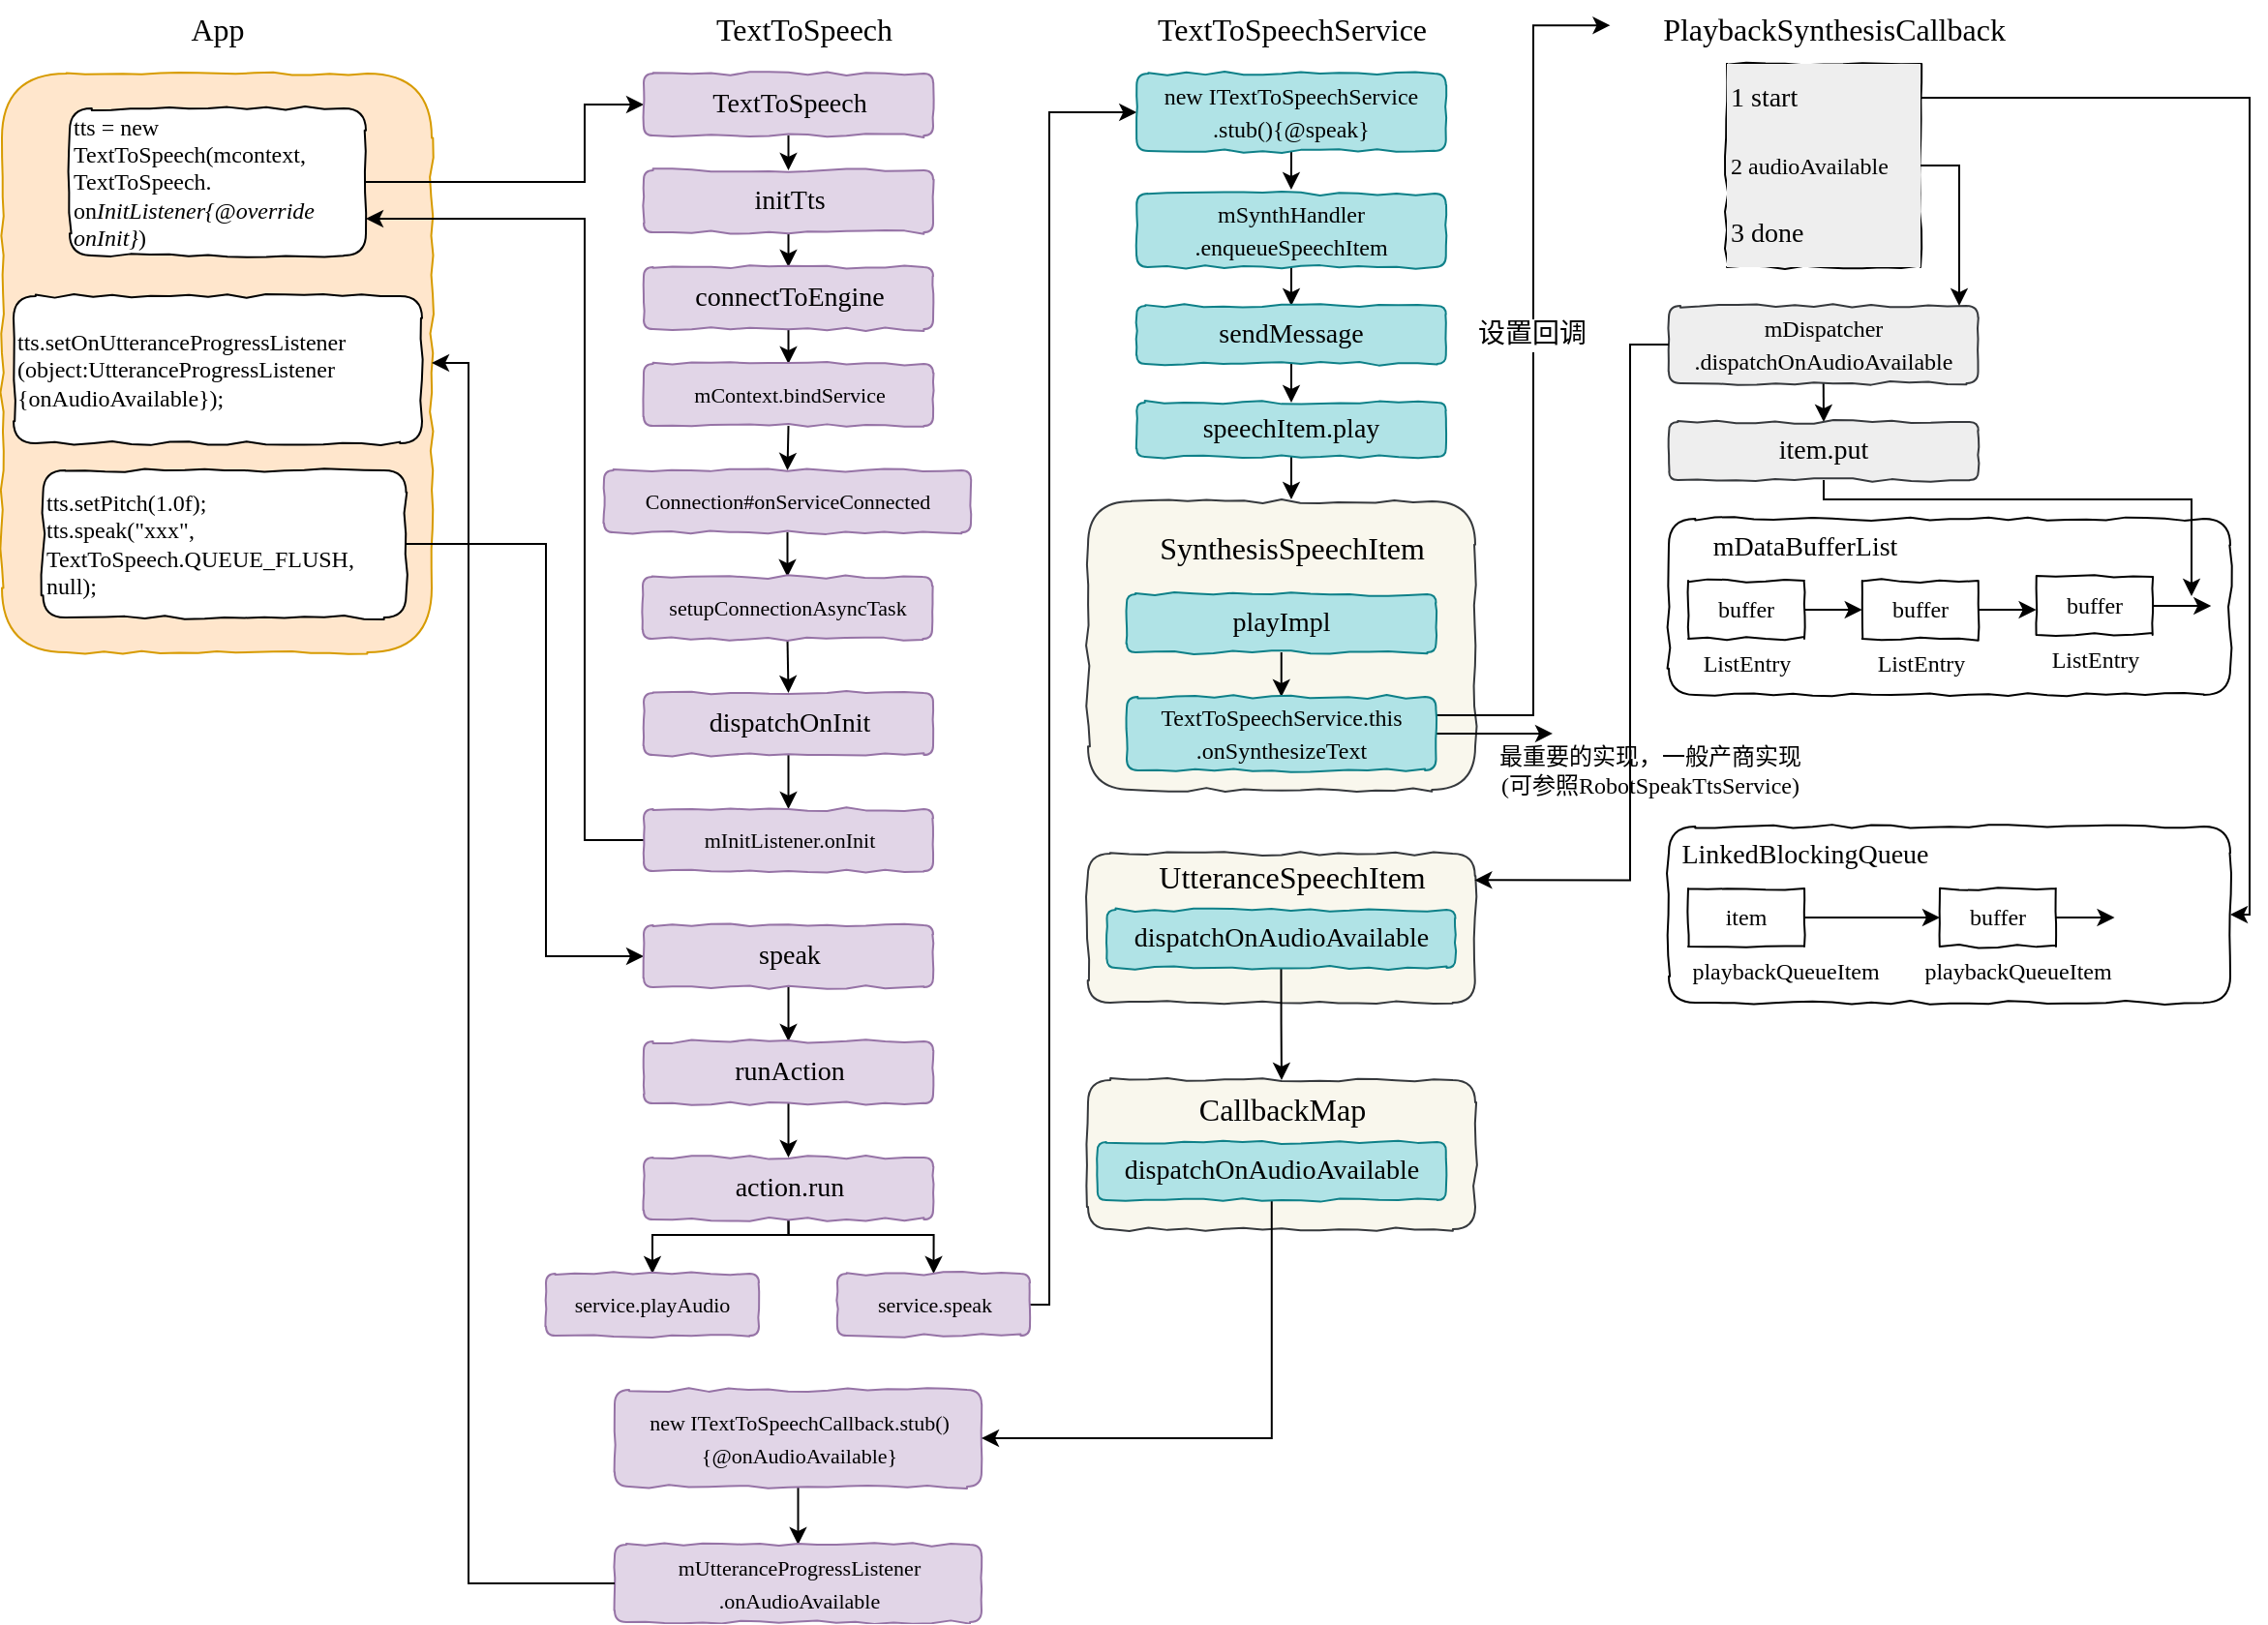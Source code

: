 <mxfile version="20.8.20" type="github">
  <diagram name="第 1 页" id="cuDGeWOGz2R5-pNaBx6o">
    <mxGraphModel dx="1909" dy="-274" grid="1" gridSize="10" guides="1" tooltips="1" connect="1" arrows="1" fold="1" page="1" pageScale="1" pageWidth="827" pageHeight="1169" math="0" shadow="0">
      <root>
        <mxCell id="0" />
        <mxCell id="1" parent="0" />
        <mxCell id="lqEn4sDh2R0uTmOwmhzk-1" value="" style="rounded=1;whiteSpace=wrap;html=1;comic=1;fontFamily=Comic Sans MS;fontSize=14;fillColor=#f9f7ed;strokeColor=#36393d;" vertex="1" parent="1">
          <mxGeometry x="580" y="1730" width="200" height="77" as="geometry" />
        </mxCell>
        <mxCell id="lqEn4sDh2R0uTmOwmhzk-2" value="" style="rounded=1;whiteSpace=wrap;html=1;comic=1;fontFamily=Comic Sans MS;fontSize=14;fillColor=#f9f7ed;strokeColor=#36393d;" vertex="1" parent="1">
          <mxGeometry x="579.87" y="1613" width="200" height="77" as="geometry" />
        </mxCell>
        <mxCell id="lqEn4sDh2R0uTmOwmhzk-3" value="" style="rounded=1;whiteSpace=wrap;html=1;comic=1;fontFamily=Comic Sans MS;fontSize=14;fillColor=#f9f7ed;strokeColor=#36393d;" vertex="1" parent="1">
          <mxGeometry x="580" y="1431" width="200" height="149" as="geometry" />
        </mxCell>
        <mxCell id="lqEn4sDh2R0uTmOwmhzk-4" value="App" style="text;html=1;align=center;verticalAlign=middle;resizable=0;points=[];autosize=1;strokeColor=none;fillColor=none;fontFamily=Comic Sans MS;fontSize=16;" vertex="1" parent="1">
          <mxGeometry x="105" y="1172" width="50" height="30" as="geometry" />
        </mxCell>
        <mxCell id="lqEn4sDh2R0uTmOwmhzk-5" value="" style="rounded=1;whiteSpace=wrap;html=1;comic=1;fontFamily=Comic Sans MS;fillColor=#ffe6cc;strokeColor=#d79b00;" vertex="1" parent="1">
          <mxGeometry x="19" y="1210" width="222" height="299" as="geometry" />
        </mxCell>
        <mxCell id="lqEn4sDh2R0uTmOwmhzk-6" style="edgeStyle=orthogonalEdgeStyle;rounded=0;orthogonalLoop=1;jettySize=auto;html=1;exitX=1;exitY=0.5;exitDx=0;exitDy=0;entryX=0;entryY=0.5;entryDx=0;entryDy=0;fontFamily=Comic Sans MS;fontSize=14;endArrow=classic;endFill=1;" edge="1" parent="1" source="lqEn4sDh2R0uTmOwmhzk-7" target="lqEn4sDh2R0uTmOwmhzk-13">
          <mxGeometry relative="1" as="geometry">
            <Array as="points">
              <mxPoint x="320" y="1266" />
              <mxPoint x="320" y="1226" />
            </Array>
          </mxGeometry>
        </mxCell>
        <mxCell id="lqEn4sDh2R0uTmOwmhzk-7" value="tts = new TextToSpeech(mcontext, TextToSpeech.&lt;br&gt;on&lt;i&gt;InitListener{@override onInit}&lt;/i&gt;)" style="rounded=1;whiteSpace=wrap;html=1;comic=1;fontFamily=Comic Sans MS;align=left;" vertex="1" parent="1">
          <mxGeometry x="54" y="1228" width="153" height="76" as="geometry" />
        </mxCell>
        <mxCell id="lqEn4sDh2R0uTmOwmhzk-8" value="tts.setOnUtteranceProgressListener&lt;br&gt;(object:UtteranceProgressListener&lt;br&gt;{onAudioAvailable});" style="rounded=1;whiteSpace=wrap;html=1;comic=1;fontFamily=Comic Sans MS;align=left;" vertex="1" parent="1">
          <mxGeometry x="25" y="1325" width="211" height="76" as="geometry" />
        </mxCell>
        <mxCell id="lqEn4sDh2R0uTmOwmhzk-9" style="edgeStyle=orthogonalEdgeStyle;rounded=0;orthogonalLoop=1;jettySize=auto;html=1;exitX=1;exitY=0.5;exitDx=0;exitDy=0;entryX=0;entryY=0.5;entryDx=0;entryDy=0;fontFamily=Comic Sans MS;fontSize=14;endArrow=classic;endFill=1;" edge="1" parent="1" source="lqEn4sDh2R0uTmOwmhzk-10" target="lqEn4sDh2R0uTmOwmhzk-29">
          <mxGeometry relative="1" as="geometry">
            <Array as="points">
              <mxPoint x="300" y="1453" />
              <mxPoint x="300" y="1666" />
            </Array>
          </mxGeometry>
        </mxCell>
        <mxCell id="lqEn4sDh2R0uTmOwmhzk-10" value="tts.setPitch(1.0f);&lt;br&gt;tts.speak(&quot;xxx&quot;, &lt;br&gt;TextToSpeech.QUEUE_FLUSH,&lt;br&gt;null);" style="rounded=1;whiteSpace=wrap;html=1;comic=1;fontFamily=Comic Sans MS;align=left;" vertex="1" parent="1">
          <mxGeometry x="40.25" y="1415" width="187.5" height="76" as="geometry" />
        </mxCell>
        <mxCell id="lqEn4sDh2R0uTmOwmhzk-11" value="TextToSpeech" style="text;html=1;align=center;verticalAlign=middle;resizable=0;points=[];autosize=1;strokeColor=none;fillColor=none;fontFamily=Comic Sans MS;fontSize=16;" vertex="1" parent="1">
          <mxGeometry x="367.5" y="1172" width="130" height="30" as="geometry" />
        </mxCell>
        <mxCell id="lqEn4sDh2R0uTmOwmhzk-12" style="edgeStyle=orthogonalEdgeStyle;rounded=0;orthogonalLoop=1;jettySize=auto;html=1;exitX=0.5;exitY=1;exitDx=0;exitDy=0;entryX=0.5;entryY=0;entryDx=0;entryDy=0;fontFamily=Comic Sans MS;fontSize=14;endArrow=classic;endFill=1;" edge="1" parent="1" source="lqEn4sDh2R0uTmOwmhzk-13" target="lqEn4sDh2R0uTmOwmhzk-15">
          <mxGeometry relative="1" as="geometry" />
        </mxCell>
        <mxCell id="lqEn4sDh2R0uTmOwmhzk-13" value="TextToSpeech" style="rounded=1;whiteSpace=wrap;html=1;comic=1;fontFamily=Comic Sans MS;fillColor=#e1d5e7;strokeColor=#9673a6;fontSize=14;" vertex="1" parent="1">
          <mxGeometry x="350.5" y="1210" width="149.5" height="32" as="geometry" />
        </mxCell>
        <mxCell id="lqEn4sDh2R0uTmOwmhzk-14" style="edgeStyle=orthogonalEdgeStyle;rounded=0;orthogonalLoop=1;jettySize=auto;html=1;exitX=0.5;exitY=1;exitDx=0;exitDy=0;entryX=0.5;entryY=0;entryDx=0;entryDy=0;fontFamily=Comic Sans MS;fontSize=14;endArrow=classic;endFill=1;" edge="1" parent="1" source="lqEn4sDh2R0uTmOwmhzk-15" target="lqEn4sDh2R0uTmOwmhzk-17">
          <mxGeometry relative="1" as="geometry" />
        </mxCell>
        <mxCell id="lqEn4sDh2R0uTmOwmhzk-15" value="initTts" style="rounded=1;whiteSpace=wrap;html=1;comic=1;fontFamily=Comic Sans MS;fillColor=#e1d5e7;strokeColor=#9673a6;fontSize=14;" vertex="1" parent="1">
          <mxGeometry x="350.5" y="1260" width="149.5" height="32" as="geometry" />
        </mxCell>
        <mxCell id="lqEn4sDh2R0uTmOwmhzk-16" style="edgeStyle=orthogonalEdgeStyle;rounded=0;orthogonalLoop=1;jettySize=auto;html=1;exitX=0.5;exitY=1;exitDx=0;exitDy=0;entryX=0.5;entryY=0;entryDx=0;entryDy=0;fontFamily=Comic Sans MS;fontSize=14;endArrow=classic;endFill=1;" edge="1" parent="1" source="lqEn4sDh2R0uTmOwmhzk-17" target="lqEn4sDh2R0uTmOwmhzk-19">
          <mxGeometry relative="1" as="geometry" />
        </mxCell>
        <mxCell id="lqEn4sDh2R0uTmOwmhzk-17" value="connectToEngine" style="rounded=1;whiteSpace=wrap;html=1;comic=1;fontFamily=Comic Sans MS;fillColor=#e1d5e7;strokeColor=#9673a6;fontSize=14;" vertex="1" parent="1">
          <mxGeometry x="350.5" y="1310" width="149.5" height="32" as="geometry" />
        </mxCell>
        <mxCell id="lqEn4sDh2R0uTmOwmhzk-18" style="edgeStyle=orthogonalEdgeStyle;rounded=0;orthogonalLoop=1;jettySize=auto;html=1;exitX=0.5;exitY=1;exitDx=0;exitDy=0;entryX=0.5;entryY=0;entryDx=0;entryDy=0;fontFamily=Comic Sans MS;fontSize=14;endArrow=classic;endFill=1;" edge="1" parent="1" source="lqEn4sDh2R0uTmOwmhzk-19" target="lqEn4sDh2R0uTmOwmhzk-21">
          <mxGeometry relative="1" as="geometry" />
        </mxCell>
        <mxCell id="lqEn4sDh2R0uTmOwmhzk-19" value="&lt;font style=&quot;font-size: 11px;&quot;&gt;mContext.bindService&lt;/font&gt;" style="rounded=1;whiteSpace=wrap;html=1;comic=1;fontFamily=Comic Sans MS;fillColor=#e1d5e7;strokeColor=#9673a6;" vertex="1" parent="1">
          <mxGeometry x="350.5" y="1360" width="149.5" height="32" as="geometry" />
        </mxCell>
        <mxCell id="lqEn4sDh2R0uTmOwmhzk-20" style="edgeStyle=orthogonalEdgeStyle;rounded=0;orthogonalLoop=1;jettySize=auto;html=1;exitX=0.5;exitY=1;exitDx=0;exitDy=0;entryX=0.5;entryY=0;entryDx=0;entryDy=0;fontFamily=Comic Sans MS;fontSize=14;endArrow=classic;endFill=1;" edge="1" parent="1" source="lqEn4sDh2R0uTmOwmhzk-21" target="lqEn4sDh2R0uTmOwmhzk-23">
          <mxGeometry relative="1" as="geometry" />
        </mxCell>
        <mxCell id="lqEn4sDh2R0uTmOwmhzk-21" value="&lt;font style=&quot;font-size: 11px;&quot;&gt;Connection#onServiceConnected&lt;/font&gt;" style="rounded=1;whiteSpace=wrap;html=1;comic=1;fontFamily=Comic Sans MS;fillColor=#e1d5e7;strokeColor=#9673a6;" vertex="1" parent="1">
          <mxGeometry x="330" y="1415" width="189.5" height="32" as="geometry" />
        </mxCell>
        <mxCell id="lqEn4sDh2R0uTmOwmhzk-22" style="edgeStyle=orthogonalEdgeStyle;rounded=0;orthogonalLoop=1;jettySize=auto;html=1;exitX=0.5;exitY=1;exitDx=0;exitDy=0;entryX=0.5;entryY=0;entryDx=0;entryDy=0;fontFamily=Comic Sans MS;fontSize=14;endArrow=classic;endFill=1;" edge="1" parent="1" source="lqEn4sDh2R0uTmOwmhzk-23" target="lqEn4sDh2R0uTmOwmhzk-25">
          <mxGeometry relative="1" as="geometry" />
        </mxCell>
        <mxCell id="lqEn4sDh2R0uTmOwmhzk-23" value="&lt;font style=&quot;font-size: 11px;&quot;&gt;setupConnectionAsyncTask&lt;/font&gt;" style="rounded=1;whiteSpace=wrap;html=1;comic=1;fontFamily=Comic Sans MS;fillColor=#e1d5e7;strokeColor=#9673a6;" vertex="1" parent="1">
          <mxGeometry x="350" y="1470" width="149.5" height="32" as="geometry" />
        </mxCell>
        <mxCell id="lqEn4sDh2R0uTmOwmhzk-24" style="edgeStyle=orthogonalEdgeStyle;rounded=0;orthogonalLoop=1;jettySize=auto;html=1;exitX=0.5;exitY=1;exitDx=0;exitDy=0;entryX=0.5;entryY=0;entryDx=0;entryDy=0;fontFamily=Comic Sans MS;fontSize=14;endArrow=classic;endFill=1;" edge="1" parent="1" source="lqEn4sDh2R0uTmOwmhzk-25" target="lqEn4sDh2R0uTmOwmhzk-27">
          <mxGeometry relative="1" as="geometry" />
        </mxCell>
        <mxCell id="lqEn4sDh2R0uTmOwmhzk-25" value="dispatchOnInit" style="rounded=1;whiteSpace=wrap;html=1;comic=1;fontFamily=Comic Sans MS;fillColor=#e1d5e7;strokeColor=#9673a6;fontSize=14;" vertex="1" parent="1">
          <mxGeometry x="350.5" y="1530" width="149.5" height="32" as="geometry" />
        </mxCell>
        <mxCell id="lqEn4sDh2R0uTmOwmhzk-26" style="edgeStyle=orthogonalEdgeStyle;rounded=0;orthogonalLoop=1;jettySize=auto;html=1;exitX=0;exitY=0.5;exitDx=0;exitDy=0;entryX=1;entryY=0.75;entryDx=0;entryDy=0;fontFamily=Comic Sans MS;fontSize=14;endArrow=classic;endFill=1;" edge="1" parent="1" source="lqEn4sDh2R0uTmOwmhzk-27" target="lqEn4sDh2R0uTmOwmhzk-7">
          <mxGeometry relative="1" as="geometry">
            <Array as="points">
              <mxPoint x="320" y="1606" />
              <mxPoint x="320" y="1285" />
            </Array>
          </mxGeometry>
        </mxCell>
        <mxCell id="lqEn4sDh2R0uTmOwmhzk-27" value="&lt;font style=&quot;font-size: 11px;&quot;&gt;mInitListener.onInit&lt;/font&gt;" style="rounded=1;whiteSpace=wrap;html=1;comic=1;fontFamily=Comic Sans MS;fillColor=#e1d5e7;strokeColor=#9673a6;" vertex="1" parent="1">
          <mxGeometry x="350.5" y="1590" width="149.5" height="32" as="geometry" />
        </mxCell>
        <mxCell id="lqEn4sDh2R0uTmOwmhzk-28" style="edgeStyle=orthogonalEdgeStyle;rounded=0;orthogonalLoop=1;jettySize=auto;html=1;exitX=0.5;exitY=1;exitDx=0;exitDy=0;entryX=0.5;entryY=0;entryDx=0;entryDy=0;fontFamily=Comic Sans MS;fontSize=14;endArrow=classic;endFill=1;" edge="1" parent="1" source="lqEn4sDh2R0uTmOwmhzk-29" target="lqEn4sDh2R0uTmOwmhzk-31">
          <mxGeometry relative="1" as="geometry" />
        </mxCell>
        <mxCell id="lqEn4sDh2R0uTmOwmhzk-29" value="speak" style="rounded=1;whiteSpace=wrap;html=1;comic=1;fontFamily=Comic Sans MS;fillColor=#e1d5e7;strokeColor=#9673a6;fontSize=14;" vertex="1" parent="1">
          <mxGeometry x="350.5" y="1650" width="149.5" height="32" as="geometry" />
        </mxCell>
        <mxCell id="lqEn4sDh2R0uTmOwmhzk-30" style="edgeStyle=orthogonalEdgeStyle;rounded=0;orthogonalLoop=1;jettySize=auto;html=1;exitX=0.5;exitY=1;exitDx=0;exitDy=0;entryX=0.5;entryY=0;entryDx=0;entryDy=0;fontFamily=Comic Sans MS;fontSize=14;endArrow=classic;endFill=1;" edge="1" parent="1" source="lqEn4sDh2R0uTmOwmhzk-31" target="lqEn4sDh2R0uTmOwmhzk-34">
          <mxGeometry relative="1" as="geometry" />
        </mxCell>
        <mxCell id="lqEn4sDh2R0uTmOwmhzk-31" value="runAction" style="rounded=1;whiteSpace=wrap;html=1;comic=1;fontFamily=Comic Sans MS;fillColor=#e1d5e7;strokeColor=#9673a6;fontSize=14;" vertex="1" parent="1">
          <mxGeometry x="350.5" y="1710" width="149.5" height="32" as="geometry" />
        </mxCell>
        <mxCell id="lqEn4sDh2R0uTmOwmhzk-32" style="edgeStyle=orthogonalEdgeStyle;rounded=0;orthogonalLoop=1;jettySize=auto;html=1;exitX=0.5;exitY=1;exitDx=0;exitDy=0;entryX=0.5;entryY=0;entryDx=0;entryDy=0;fontFamily=Comic Sans MS;fontSize=14;endArrow=classic;endFill=1;" edge="1" parent="1" source="lqEn4sDh2R0uTmOwmhzk-34" target="lqEn4sDh2R0uTmOwmhzk-35">
          <mxGeometry relative="1" as="geometry">
            <Array as="points">
              <mxPoint x="425" y="1810" />
              <mxPoint x="355" y="1810" />
            </Array>
          </mxGeometry>
        </mxCell>
        <mxCell id="lqEn4sDh2R0uTmOwmhzk-33" style="edgeStyle=orthogonalEdgeStyle;rounded=0;orthogonalLoop=1;jettySize=auto;html=1;exitX=0.5;exitY=1;exitDx=0;exitDy=0;entryX=0.5;entryY=0;entryDx=0;entryDy=0;fontFamily=Comic Sans MS;fontSize=14;endArrow=classic;endFill=1;" edge="1" parent="1" source="lqEn4sDh2R0uTmOwmhzk-34" target="lqEn4sDh2R0uTmOwmhzk-37">
          <mxGeometry relative="1" as="geometry">
            <Array as="points">
              <mxPoint x="425" y="1810" />
              <mxPoint x="500" y="1810" />
            </Array>
          </mxGeometry>
        </mxCell>
        <mxCell id="lqEn4sDh2R0uTmOwmhzk-34" value="action.run" style="rounded=1;whiteSpace=wrap;html=1;comic=1;fontFamily=Comic Sans MS;fillColor=#e1d5e7;strokeColor=#9673a6;fontSize=14;" vertex="1" parent="1">
          <mxGeometry x="350.5" y="1770" width="149.5" height="32" as="geometry" />
        </mxCell>
        <mxCell id="lqEn4sDh2R0uTmOwmhzk-35" value="&lt;font style=&quot;font-size: 11px;&quot;&gt;service.playAudio&lt;/font&gt;" style="rounded=1;whiteSpace=wrap;html=1;comic=1;fontFamily=Comic Sans MS;fillColor=#e1d5e7;strokeColor=#9673a6;" vertex="1" parent="1">
          <mxGeometry x="300" y="1830" width="110" height="32" as="geometry" />
        </mxCell>
        <mxCell id="lqEn4sDh2R0uTmOwmhzk-36" style="edgeStyle=orthogonalEdgeStyle;rounded=0;orthogonalLoop=1;jettySize=auto;html=1;exitX=1;exitY=0.5;exitDx=0;exitDy=0;entryX=0;entryY=0.5;entryDx=0;entryDy=0;fontFamily=Comic Sans MS;fontSize=14;endArrow=classic;endFill=1;" edge="1" parent="1" source="lqEn4sDh2R0uTmOwmhzk-37" target="lqEn4sDh2R0uTmOwmhzk-43">
          <mxGeometry relative="1" as="geometry">
            <Array as="points">
              <mxPoint x="560" y="1846" />
              <mxPoint x="560" y="1230" />
            </Array>
          </mxGeometry>
        </mxCell>
        <mxCell id="lqEn4sDh2R0uTmOwmhzk-37" value="&lt;font style=&quot;font-size: 11px;&quot;&gt;service.speak&lt;/font&gt;" style="rounded=1;whiteSpace=wrap;html=1;comic=1;fontFamily=Comic Sans MS;fillColor=#e1d5e7;strokeColor=#9673a6;" vertex="1" parent="1">
          <mxGeometry x="450.5" y="1830" width="99.5" height="32" as="geometry" />
        </mxCell>
        <mxCell id="lqEn4sDh2R0uTmOwmhzk-38" style="edgeStyle=orthogonalEdgeStyle;rounded=0;orthogonalLoop=1;jettySize=auto;html=1;exitX=0.5;exitY=1;exitDx=0;exitDy=0;entryX=0.5;entryY=0;entryDx=0;entryDy=0;fontFamily=Comic Sans MS;fontSize=14;endArrow=classic;endFill=1;" edge="1" parent="1" source="lqEn4sDh2R0uTmOwmhzk-39" target="lqEn4sDh2R0uTmOwmhzk-40">
          <mxGeometry relative="1" as="geometry" />
        </mxCell>
        <mxCell id="lqEn4sDh2R0uTmOwmhzk-39" value="&lt;font style=&quot;font-size: 11px;&quot;&gt;new ITextToSpeechCallback.stub(){@onAudioAvailable}&lt;/font&gt;" style="rounded=1;whiteSpace=wrap;html=1;comic=1;fontFamily=Comic Sans MS;fillColor=#e1d5e7;strokeColor=#9673a6;fontSize=14;" vertex="1" parent="1">
          <mxGeometry x="335.5" y="1890" width="189.5" height="50" as="geometry" />
        </mxCell>
        <mxCell id="lqEn4sDh2R0uTmOwmhzk-40" value="&lt;font style=&quot;font-size: 11px;&quot;&gt;mUtteranceProgressListener&lt;br&gt;.onAudioAvailable&lt;/font&gt;" style="rounded=1;whiteSpace=wrap;html=1;comic=1;fontFamily=Comic Sans MS;fillColor=#e1d5e7;strokeColor=#9673a6;fontSize=14;" vertex="1" parent="1">
          <mxGeometry x="335.5" y="1970" width="189.5" height="40" as="geometry" />
        </mxCell>
        <mxCell id="lqEn4sDh2R0uTmOwmhzk-41" value="TextToSpeechService" style="text;html=1;align=center;verticalAlign=middle;resizable=0;points=[];autosize=1;strokeColor=none;fillColor=none;fontFamily=Comic Sans MS;fontSize=16;" vertex="1" parent="1">
          <mxGeometry x="590" y="1172" width="190" height="30" as="geometry" />
        </mxCell>
        <mxCell id="lqEn4sDh2R0uTmOwmhzk-42" style="edgeStyle=orthogonalEdgeStyle;rounded=0;orthogonalLoop=1;jettySize=auto;html=1;exitX=0.5;exitY=1;exitDx=0;exitDy=0;fontFamily=Comic Sans MS;fontSize=14;endArrow=classic;endFill=1;" edge="1" parent="1" source="lqEn4sDh2R0uTmOwmhzk-43">
          <mxGeometry relative="1" as="geometry">
            <mxPoint x="684.966" y="1270" as="targetPoint" />
          </mxGeometry>
        </mxCell>
        <mxCell id="lqEn4sDh2R0uTmOwmhzk-43" value="&lt;font style=&quot;font-size: 12px;&quot;&gt;new ITextToSpeechService&lt;br&gt;.stub(){@speak}&lt;/font&gt;" style="rounded=1;whiteSpace=wrap;html=1;comic=1;fontFamily=Comic Sans MS;fillColor=#b0e3e6;strokeColor=#0e8088;fontSize=14;" vertex="1" parent="1">
          <mxGeometry x="605.13" y="1210" width="159.75" height="40" as="geometry" />
        </mxCell>
        <mxCell id="lqEn4sDh2R0uTmOwmhzk-44" style="edgeStyle=orthogonalEdgeStyle;rounded=0;orthogonalLoop=1;jettySize=auto;html=1;exitX=0.5;exitY=1;exitDx=0;exitDy=0;entryX=0.5;entryY=0;entryDx=0;entryDy=0;fontFamily=Comic Sans MS;fontSize=14;endArrow=classic;endFill=1;" edge="1" parent="1" source="lqEn4sDh2R0uTmOwmhzk-45" target="lqEn4sDh2R0uTmOwmhzk-47">
          <mxGeometry relative="1" as="geometry" />
        </mxCell>
        <mxCell id="lqEn4sDh2R0uTmOwmhzk-45" value="&lt;span style=&quot;font-size: 12px;&quot;&gt;mSynthHandler&lt;br&gt;.enqueueSpeechItem&lt;/span&gt;" style="rounded=1;whiteSpace=wrap;html=1;comic=1;fontFamily=Comic Sans MS;fillColor=#b0e3e6;strokeColor=#0e8088;fontSize=14;" vertex="1" parent="1">
          <mxGeometry x="605.13" y="1272" width="159.75" height="38" as="geometry" />
        </mxCell>
        <mxCell id="lqEn4sDh2R0uTmOwmhzk-46" style="edgeStyle=orthogonalEdgeStyle;rounded=0;orthogonalLoop=1;jettySize=auto;html=1;exitX=0.5;exitY=1;exitDx=0;exitDy=0;entryX=0.5;entryY=0;entryDx=0;entryDy=0;fontFamily=Comic Sans MS;fontSize=14;endArrow=classic;endFill=1;" edge="1" parent="1" source="lqEn4sDh2R0uTmOwmhzk-47" target="lqEn4sDh2R0uTmOwmhzk-49">
          <mxGeometry relative="1" as="geometry" />
        </mxCell>
        <mxCell id="lqEn4sDh2R0uTmOwmhzk-47" value="&lt;font style=&quot;font-size: 14px;&quot;&gt;sendMessage&lt;/font&gt;" style="rounded=1;whiteSpace=wrap;html=1;comic=1;fontFamily=Comic Sans MS;fillColor=#b0e3e6;strokeColor=#0e8088;fontSize=14;" vertex="1" parent="1">
          <mxGeometry x="605.13" y="1330" width="159.75" height="30" as="geometry" />
        </mxCell>
        <mxCell id="lqEn4sDh2R0uTmOwmhzk-48" style="edgeStyle=orthogonalEdgeStyle;rounded=0;orthogonalLoop=1;jettySize=auto;html=1;exitX=0.5;exitY=1;exitDx=0;exitDy=0;entryX=0.525;entryY=-0.007;entryDx=0;entryDy=0;entryPerimeter=0;fontFamily=Comic Sans MS;fontSize=14;endArrow=classic;endFill=1;" edge="1" parent="1" source="lqEn4sDh2R0uTmOwmhzk-49" target="lqEn4sDh2R0uTmOwmhzk-3">
          <mxGeometry relative="1" as="geometry" />
        </mxCell>
        <mxCell id="lqEn4sDh2R0uTmOwmhzk-49" value="&lt;font style=&quot;font-size: 14px;&quot;&gt;speechItem.play&lt;/font&gt;" style="rounded=1;whiteSpace=wrap;html=1;comic=1;fontFamily=Comic Sans MS;fillColor=#b0e3e6;strokeColor=#0e8088;fontSize=14;" vertex="1" parent="1">
          <mxGeometry x="605.13" y="1380" width="159.75" height="28" as="geometry" />
        </mxCell>
        <mxCell id="lqEn4sDh2R0uTmOwmhzk-50" value="SynthesisSpeechItem" style="text;html=1;align=center;verticalAlign=middle;resizable=0;points=[];autosize=1;strokeColor=none;fillColor=none;fontFamily=Comic Sans MS;fontSize=16;" vertex="1" parent="1">
          <mxGeometry x="590" y="1440" width="190" height="30" as="geometry" />
        </mxCell>
        <mxCell id="lqEn4sDh2R0uTmOwmhzk-51" style="edgeStyle=orthogonalEdgeStyle;rounded=0;orthogonalLoop=1;jettySize=auto;html=1;exitX=0.5;exitY=1;exitDx=0;exitDy=0;entryX=0.5;entryY=0;entryDx=0;entryDy=0;fontFamily=Comic Sans MS;fontSize=14;endArrow=classic;endFill=1;" edge="1" parent="1" source="lqEn4sDh2R0uTmOwmhzk-52" target="lqEn4sDh2R0uTmOwmhzk-56">
          <mxGeometry relative="1" as="geometry" />
        </mxCell>
        <mxCell id="lqEn4sDh2R0uTmOwmhzk-52" value="&lt;font style=&quot;font-size: 14px;&quot;&gt;playImpl&lt;/font&gt;" style="rounded=1;whiteSpace=wrap;html=1;comic=1;fontFamily=Comic Sans MS;fillColor=#b0e3e6;strokeColor=#0e8088;fontSize=14;" vertex="1" parent="1">
          <mxGeometry x="600" y="1479" width="159.75" height="30" as="geometry" />
        </mxCell>
        <mxCell id="lqEn4sDh2R0uTmOwmhzk-53" style="edgeStyle=orthogonalEdgeStyle;rounded=0;orthogonalLoop=1;jettySize=auto;html=1;exitX=1;exitY=0.5;exitDx=0;exitDy=0;fontFamily=Comic Sans MS;fontSize=12;endArrow=classic;endFill=1;" edge="1" parent="1" source="lqEn4sDh2R0uTmOwmhzk-56">
          <mxGeometry relative="1" as="geometry">
            <mxPoint x="820.0" y="1550.966" as="targetPoint" />
          </mxGeometry>
        </mxCell>
        <mxCell id="lqEn4sDh2R0uTmOwmhzk-54" style="edgeStyle=orthogonalEdgeStyle;rounded=0;orthogonalLoop=1;jettySize=auto;html=1;exitX=1;exitY=0.25;exitDx=0;exitDy=0;fontFamily=Comic Sans MS;fontSize=14;endArrow=classic;endFill=1;entryX=-0.024;entryY=0.437;entryDx=0;entryDy=0;entryPerimeter=0;" edge="1" parent="1" source="lqEn4sDh2R0uTmOwmhzk-56" target="lqEn4sDh2R0uTmOwmhzk-58">
          <mxGeometry relative="1" as="geometry">
            <Array as="points">
              <mxPoint x="810" y="1541" />
              <mxPoint x="810" y="1185" />
            </Array>
          </mxGeometry>
        </mxCell>
        <mxCell id="lqEn4sDh2R0uTmOwmhzk-55" value="设置回调" style="edgeLabel;html=1;align=center;verticalAlign=middle;resizable=0;points=[];fontSize=14;fontFamily=Comic Sans MS;" vertex="1" connectable="0" parent="lqEn4sDh2R0uTmOwmhzk-54">
          <mxGeometry x="0.104" y="1" relative="1" as="geometry">
            <mxPoint y="-1" as="offset" />
          </mxGeometry>
        </mxCell>
        <mxCell id="lqEn4sDh2R0uTmOwmhzk-56" value="&lt;font style=&quot;font-size: 12px;&quot;&gt;TextToSpeechService.this&lt;br&gt;.onSynthesizeText&lt;/font&gt;" style="rounded=1;whiteSpace=wrap;html=1;comic=1;fontFamily=Comic Sans MS;fillColor=#b0e3e6;strokeColor=#0e8088;fontSize=14;" vertex="1" parent="1">
          <mxGeometry x="600" y="1532" width="159.75" height="38" as="geometry" />
        </mxCell>
        <mxCell id="lqEn4sDh2R0uTmOwmhzk-57" value="最重要的实现，一般产商实现&lt;br&gt;(可参照RobotSpeakTtsService)" style="text;html=1;align=center;verticalAlign=middle;resizable=0;points=[];autosize=1;strokeColor=none;fillColor=none;fontSize=12;fontFamily=Comic Sans MS;" vertex="1" parent="1">
          <mxGeometry x="769.75" y="1550" width="200" height="40" as="geometry" />
        </mxCell>
        <mxCell id="lqEn4sDh2R0uTmOwmhzk-58" value="PlaybackSynthesisCallback" style="text;html=1;align=center;verticalAlign=middle;resizable=0;points=[];autosize=1;strokeColor=none;fillColor=none;fontFamily=Comic Sans MS;fontSize=16;" vertex="1" parent="1">
          <mxGeometry x="855" y="1172" width="220" height="30" as="geometry" />
        </mxCell>
        <mxCell id="lqEn4sDh2R0uTmOwmhzk-59" value="" style="shape=table;startSize=0;container=1;collapsible=0;childLayout=tableLayout;rounded=0;comic=1;fontFamily=Comic Sans MS;fontSize=12;" vertex="1" parent="1">
          <mxGeometry x="910" y="1205" width="100" height="105" as="geometry" />
        </mxCell>
        <mxCell id="lqEn4sDh2R0uTmOwmhzk-60" value="" style="shape=tableRow;horizontal=0;startSize=0;swimlaneHead=0;swimlaneBody=0;strokeColor=inherit;top=0;left=0;bottom=0;right=0;collapsible=0;dropTarget=0;fillColor=none;points=[[0,0.5],[1,0.5]];portConstraint=eastwest;rounded=0;comic=1;fontFamily=Comic Sans MS;fontSize=12;" vertex="1" parent="lqEn4sDh2R0uTmOwmhzk-59">
          <mxGeometry width="100" height="35" as="geometry" />
        </mxCell>
        <mxCell id="lqEn4sDh2R0uTmOwmhzk-61" value="&lt;font style=&quot;font-size: 14px;&quot;&gt;1 start&lt;/font&gt;" style="shape=partialRectangle;html=1;whiteSpace=wrap;connectable=0;strokeColor=#36393d;overflow=hidden;fillColor=#eeeeee;top=0;left=0;bottom=0;right=0;pointerEvents=1;rounded=0;comic=1;fontFamily=Comic Sans MS;fontSize=12;align=left;" vertex="1" parent="lqEn4sDh2R0uTmOwmhzk-60">
          <mxGeometry width="100" height="35" as="geometry">
            <mxRectangle width="100" height="35" as="alternateBounds" />
          </mxGeometry>
        </mxCell>
        <mxCell id="lqEn4sDh2R0uTmOwmhzk-62" value="" style="shape=tableRow;horizontal=0;startSize=0;swimlaneHead=0;swimlaneBody=0;strokeColor=inherit;top=0;left=0;bottom=0;right=0;collapsible=0;dropTarget=0;fillColor=none;points=[[0,0.5],[1,0.5]];portConstraint=eastwest;rounded=0;comic=1;fontFamily=Comic Sans MS;fontSize=12;" vertex="1" parent="lqEn4sDh2R0uTmOwmhzk-59">
          <mxGeometry y="35" width="100" height="35" as="geometry" />
        </mxCell>
        <mxCell id="lqEn4sDh2R0uTmOwmhzk-63" value="2 audioAvailable" style="shape=partialRectangle;html=1;whiteSpace=wrap;connectable=0;strokeColor=#36393d;overflow=hidden;fillColor=#eeeeee;top=0;left=0;bottom=0;right=0;pointerEvents=1;rounded=0;comic=1;fontFamily=Comic Sans MS;fontSize=12;align=left;" vertex="1" parent="lqEn4sDh2R0uTmOwmhzk-62">
          <mxGeometry width="100" height="35" as="geometry">
            <mxRectangle width="100" height="35" as="alternateBounds" />
          </mxGeometry>
        </mxCell>
        <mxCell id="lqEn4sDh2R0uTmOwmhzk-64" value="" style="shape=tableRow;horizontal=0;startSize=0;swimlaneHead=0;swimlaneBody=0;strokeColor=inherit;top=0;left=0;bottom=0;right=0;collapsible=0;dropTarget=0;fillColor=none;points=[[0,0.5],[1,0.5]];portConstraint=eastwest;rounded=0;comic=1;fontFamily=Comic Sans MS;fontSize=12;" vertex="1" parent="lqEn4sDh2R0uTmOwmhzk-59">
          <mxGeometry y="70" width="100" height="35" as="geometry" />
        </mxCell>
        <mxCell id="lqEn4sDh2R0uTmOwmhzk-65" value="&lt;font style=&quot;font-size: 14px;&quot;&gt;3 done&lt;/font&gt;" style="shape=partialRectangle;html=1;whiteSpace=wrap;connectable=0;strokeColor=#36393d;overflow=hidden;fillColor=#eeeeee;top=0;left=0;bottom=0;right=0;pointerEvents=1;rounded=0;comic=1;fontFamily=Comic Sans MS;fontSize=12;align=left;" vertex="1" parent="lqEn4sDh2R0uTmOwmhzk-64">
          <mxGeometry width="100" height="35" as="geometry">
            <mxRectangle width="100" height="35" as="alternateBounds" />
          </mxGeometry>
        </mxCell>
        <mxCell id="lqEn4sDh2R0uTmOwmhzk-66" style="edgeStyle=orthogonalEdgeStyle;rounded=0;orthogonalLoop=1;jettySize=auto;html=1;exitX=0.5;exitY=1;exitDx=0;exitDy=0;entryX=0.5;entryY=0;entryDx=0;entryDy=0;fontFamily=Comic Sans MS;fontSize=14;endArrow=classic;endFill=1;" edge="1" parent="1" source="lqEn4sDh2R0uTmOwmhzk-67" target="lqEn4sDh2R0uTmOwmhzk-68">
          <mxGeometry relative="1" as="geometry" />
        </mxCell>
        <mxCell id="lqEn4sDh2R0uTmOwmhzk-67" value="&lt;font style=&quot;font-size: 12px;&quot;&gt;mDispatcher&lt;br&gt;.dispatchOnAudioAvailable&lt;/font&gt;" style="rounded=1;whiteSpace=wrap;html=1;comic=1;fontFamily=Comic Sans MS;fillColor=#eeeeee;strokeColor=#36393d;fontSize=14;" vertex="1" parent="1">
          <mxGeometry x="880" y="1330" width="159.75" height="40" as="geometry" />
        </mxCell>
        <mxCell id="lqEn4sDh2R0uTmOwmhzk-68" value="&lt;font style=&quot;font-size: 14px;&quot;&gt;item.put&lt;/font&gt;" style="rounded=1;whiteSpace=wrap;html=1;comic=1;fontFamily=Comic Sans MS;fillColor=#eeeeee;strokeColor=#36393d;fontSize=14;" vertex="1" parent="1">
          <mxGeometry x="880.13" y="1390" width="159.75" height="30" as="geometry" />
        </mxCell>
        <mxCell id="lqEn4sDh2R0uTmOwmhzk-69" value="" style="rounded=1;whiteSpace=wrap;html=1;comic=1;fontFamily=Comic Sans MS;fontSize=14;" vertex="1" parent="1">
          <mxGeometry x="880" y="1440" width="290" height="91" as="geometry" />
        </mxCell>
        <mxCell id="lqEn4sDh2R0uTmOwmhzk-70" value="mDataBufferList" style="text;html=1;align=center;verticalAlign=middle;resizable=0;points=[];autosize=1;strokeColor=none;fillColor=none;fontSize=14;fontFamily=Comic Sans MS;" vertex="1" parent="1">
          <mxGeometry x="880" y="1440" width="140" height="30" as="geometry" />
        </mxCell>
        <mxCell id="lqEn4sDh2R0uTmOwmhzk-71" style="edgeStyle=orthogonalEdgeStyle;rounded=0;orthogonalLoop=1;jettySize=auto;html=1;exitX=1;exitY=0.5;exitDx=0;exitDy=0;entryX=0;entryY=0.5;entryDx=0;entryDy=0;fontFamily=Comic Sans MS;fontSize=12;endArrow=classic;endFill=1;" edge="1" parent="1" source="lqEn4sDh2R0uTmOwmhzk-72" target="lqEn4sDh2R0uTmOwmhzk-75">
          <mxGeometry relative="1" as="geometry" />
        </mxCell>
        <mxCell id="lqEn4sDh2R0uTmOwmhzk-72" value="&lt;font style=&quot;font-size: 12px;&quot;&gt;buffer&lt;/font&gt;" style="rounded=0;whiteSpace=wrap;html=1;comic=1;fontFamily=Comic Sans MS;fontSize=14;" vertex="1" parent="1">
          <mxGeometry x="890" y="1472" width="60" height="30" as="geometry" />
        </mxCell>
        <mxCell id="lqEn4sDh2R0uTmOwmhzk-73" value="ListEntry" style="text;html=1;align=center;verticalAlign=middle;resizable=0;points=[];autosize=1;strokeColor=none;fillColor=none;fontSize=12;fontFamily=Comic Sans MS;" vertex="1" parent="1">
          <mxGeometry x="880.13" y="1500" width="80" height="30" as="geometry" />
        </mxCell>
        <mxCell id="lqEn4sDh2R0uTmOwmhzk-74" style="edgeStyle=orthogonalEdgeStyle;rounded=0;orthogonalLoop=1;jettySize=auto;html=1;exitX=1;exitY=0.5;exitDx=0;exitDy=0;entryX=-0.002;entryY=0.593;entryDx=0;entryDy=0;entryPerimeter=0;fontFamily=Comic Sans MS;fontSize=12;endArrow=classic;endFill=1;" edge="1" parent="1" source="lqEn4sDh2R0uTmOwmhzk-75" target="lqEn4sDh2R0uTmOwmhzk-78">
          <mxGeometry relative="1" as="geometry" />
        </mxCell>
        <mxCell id="lqEn4sDh2R0uTmOwmhzk-75" value="&lt;font style=&quot;font-size: 12px;&quot;&gt;buffer&lt;/font&gt;" style="rounded=0;whiteSpace=wrap;html=1;comic=1;fontFamily=Comic Sans MS;fontSize=14;" vertex="1" parent="1">
          <mxGeometry x="979.87" y="1472" width="60" height="30" as="geometry" />
        </mxCell>
        <mxCell id="lqEn4sDh2R0uTmOwmhzk-76" value="ListEntry" style="text;html=1;align=center;verticalAlign=middle;resizable=0;points=[];autosize=1;strokeColor=none;fillColor=none;fontSize=12;fontFamily=Comic Sans MS;" vertex="1" parent="1">
          <mxGeometry x="970" y="1500" width="80" height="30" as="geometry" />
        </mxCell>
        <mxCell id="lqEn4sDh2R0uTmOwmhzk-77" style="edgeStyle=orthogonalEdgeStyle;rounded=0;orthogonalLoop=1;jettySize=auto;html=1;exitX=1;exitY=0.5;exitDx=0;exitDy=0;entryX=0.966;entryY=0.495;entryDx=0;entryDy=0;entryPerimeter=0;fontFamily=Comic Sans MS;fontSize=12;endArrow=classic;endFill=1;" edge="1" parent="1" source="lqEn4sDh2R0uTmOwmhzk-78" target="lqEn4sDh2R0uTmOwmhzk-69">
          <mxGeometry relative="1" as="geometry" />
        </mxCell>
        <mxCell id="lqEn4sDh2R0uTmOwmhzk-78" value="&lt;font style=&quot;font-size: 12px;&quot;&gt;buffer&lt;/font&gt;" style="rounded=0;whiteSpace=wrap;html=1;comic=1;fontFamily=Comic Sans MS;fontSize=14;" vertex="1" parent="1">
          <mxGeometry x="1069.87" y="1470" width="60" height="30" as="geometry" />
        </mxCell>
        <mxCell id="lqEn4sDh2R0uTmOwmhzk-79" value="ListEntry" style="text;html=1;align=center;verticalAlign=middle;resizable=0;points=[];autosize=1;strokeColor=none;fillColor=none;fontSize=12;fontFamily=Comic Sans MS;" vertex="1" parent="1">
          <mxGeometry x="1060" y="1498" width="80" height="30" as="geometry" />
        </mxCell>
        <mxCell id="lqEn4sDh2R0uTmOwmhzk-80" style="edgeStyle=orthogonalEdgeStyle;rounded=0;orthogonalLoop=1;jettySize=auto;html=1;exitX=0.5;exitY=1;exitDx=0;exitDy=0;fontFamily=Comic Sans MS;fontSize=12;endArrow=classic;endFill=1;" edge="1" parent="1" source="lqEn4sDh2R0uTmOwmhzk-68">
          <mxGeometry relative="1" as="geometry">
            <mxPoint x="1150" y="1480" as="targetPoint" />
            <Array as="points">
              <mxPoint x="960" y="1430" />
              <mxPoint x="1150" y="1430" />
            </Array>
          </mxGeometry>
        </mxCell>
        <mxCell id="lqEn4sDh2R0uTmOwmhzk-81" value="UtteranceSpeechItem" style="text;html=1;align=center;verticalAlign=middle;resizable=0;points=[];autosize=1;strokeColor=none;fillColor=none;fontFamily=Comic Sans MS;fontSize=16;" vertex="1" parent="1">
          <mxGeometry x="589.87" y="1610" width="190" height="30" as="geometry" />
        </mxCell>
        <mxCell id="lqEn4sDh2R0uTmOwmhzk-82" style="edgeStyle=orthogonalEdgeStyle;rounded=0;orthogonalLoop=1;jettySize=auto;html=1;exitX=0.5;exitY=1;exitDx=0;exitDy=0;fontFamily=Comic Sans MS;fontSize=14;endArrow=classic;endFill=1;" edge="1" parent="1" source="lqEn4sDh2R0uTmOwmhzk-83" target="lqEn4sDh2R0uTmOwmhzk-86">
          <mxGeometry relative="1" as="geometry" />
        </mxCell>
        <mxCell id="lqEn4sDh2R0uTmOwmhzk-83" value="&lt;font style=&quot;font-size: 14px;&quot;&gt;dispatchOnAudioAvailable&lt;/font&gt;" style="rounded=1;whiteSpace=wrap;html=1;comic=1;fontFamily=Comic Sans MS;fillColor=#b0e3e6;strokeColor=#0e8088;fontSize=14;" vertex="1" parent="1">
          <mxGeometry x="589.75" y="1642" width="180" height="30" as="geometry" />
        </mxCell>
        <mxCell id="lqEn4sDh2R0uTmOwmhzk-84" style="edgeStyle=orthogonalEdgeStyle;rounded=0;orthogonalLoop=1;jettySize=auto;html=1;exitX=0.5;exitY=1;exitDx=0;exitDy=0;entryX=1;entryY=0.5;entryDx=0;entryDy=0;fontFamily=Comic Sans MS;fontSize=14;endArrow=classic;endFill=1;" edge="1" parent="1" source="lqEn4sDh2R0uTmOwmhzk-85" target="lqEn4sDh2R0uTmOwmhzk-39">
          <mxGeometry relative="1" as="geometry" />
        </mxCell>
        <mxCell id="lqEn4sDh2R0uTmOwmhzk-85" value="&lt;font style=&quot;font-size: 14px;&quot;&gt;dispatchOnAudioAvailable&lt;/font&gt;" style="rounded=1;whiteSpace=wrap;html=1;comic=1;fontFamily=Comic Sans MS;fillColor=#b0e3e6;strokeColor=#0e8088;fontSize=14;" vertex="1" parent="1">
          <mxGeometry x="584.88" y="1762" width="180" height="30" as="geometry" />
        </mxCell>
        <mxCell id="lqEn4sDh2R0uTmOwmhzk-86" value="CallbackMap" style="text;html=1;align=center;verticalAlign=middle;resizable=0;points=[];autosize=1;strokeColor=none;fillColor=none;fontFamily=Comic Sans MS;fontSize=16;" vertex="1" parent="1">
          <mxGeometry x="620" y="1730" width="120" height="30" as="geometry" />
        </mxCell>
        <mxCell id="lqEn4sDh2R0uTmOwmhzk-87" value="" style="rounded=1;whiteSpace=wrap;html=1;comic=1;fontFamily=Comic Sans MS;fontSize=14;" vertex="1" parent="1">
          <mxGeometry x="880.0" y="1599" width="290" height="91" as="geometry" />
        </mxCell>
        <mxCell id="lqEn4sDh2R0uTmOwmhzk-88" value="LinkedBlockingQueue" style="text;html=1;align=center;verticalAlign=middle;resizable=0;points=[];autosize=1;strokeColor=none;fillColor=none;fontSize=14;fontFamily=Comic Sans MS;" vertex="1" parent="1">
          <mxGeometry x="870.0" y="1599" width="160" height="30" as="geometry" />
        </mxCell>
        <mxCell id="lqEn4sDh2R0uTmOwmhzk-89" style="edgeStyle=orthogonalEdgeStyle;rounded=0;orthogonalLoop=1;jettySize=auto;html=1;exitX=1;exitY=0.5;exitDx=0;exitDy=0;entryX=0;entryY=0.5;entryDx=0;entryDy=0;fontFamily=Comic Sans MS;fontSize=12;endArrow=classic;endFill=1;" edge="1" parent="1" source="lqEn4sDh2R0uTmOwmhzk-90" target="lqEn4sDh2R0uTmOwmhzk-93">
          <mxGeometry relative="1" as="geometry">
            <mxPoint x="979.87" y="1646" as="targetPoint" />
          </mxGeometry>
        </mxCell>
        <mxCell id="lqEn4sDh2R0uTmOwmhzk-90" value="&lt;span style=&quot;font-size: 12px;&quot;&gt;item&lt;/span&gt;" style="rounded=0;whiteSpace=wrap;html=1;comic=1;fontFamily=Comic Sans MS;fontSize=14;" vertex="1" parent="1">
          <mxGeometry x="890.0" y="1631" width="60" height="30" as="geometry" />
        </mxCell>
        <mxCell id="lqEn4sDh2R0uTmOwmhzk-91" value="playbackQueueItem" style="text;html=1;align=center;verticalAlign=middle;resizable=0;points=[];autosize=1;strokeColor=none;fillColor=none;fontSize=12;fontFamily=Comic Sans MS;" vertex="1" parent="1">
          <mxGeometry x="869.99" y="1659" width="140" height="30" as="geometry" />
        </mxCell>
        <mxCell id="lqEn4sDh2R0uTmOwmhzk-92" style="edgeStyle=orthogonalEdgeStyle;rounded=0;orthogonalLoop=1;jettySize=auto;html=1;exitX=1;exitY=0.5;exitDx=0;exitDy=0;entryX=0.966;entryY=0.495;entryDx=0;entryDy=0;entryPerimeter=0;fontFamily=Comic Sans MS;fontSize=12;endArrow=classic;endFill=1;" edge="1" parent="1" source="lqEn4sDh2R0uTmOwmhzk-93">
          <mxGeometry relative="1" as="geometry">
            <mxPoint x="1110.26" y="1646.045" as="targetPoint" />
          </mxGeometry>
        </mxCell>
        <mxCell id="lqEn4sDh2R0uTmOwmhzk-93" value="&lt;font style=&quot;font-size: 12px;&quot;&gt;buffer&lt;/font&gt;" style="rounded=0;whiteSpace=wrap;html=1;comic=1;fontFamily=Comic Sans MS;fontSize=14;" vertex="1" parent="1">
          <mxGeometry x="1019.99" y="1631" width="60" height="30" as="geometry" />
        </mxCell>
        <mxCell id="lqEn4sDh2R0uTmOwmhzk-94" value="playbackQueueItem" style="text;html=1;align=center;verticalAlign=middle;resizable=0;points=[];autosize=1;strokeColor=none;fillColor=none;fontSize=12;fontFamily=Comic Sans MS;" vertex="1" parent="1">
          <mxGeometry x="990.12" y="1659" width="140" height="30" as="geometry" />
        </mxCell>
        <mxCell id="lqEn4sDh2R0uTmOwmhzk-96" style="edgeStyle=orthogonalEdgeStyle;rounded=0;orthogonalLoop=1;jettySize=auto;html=1;exitX=1;exitY=0.5;exitDx=0;exitDy=0;fontFamily=Comic Sans MS;fontSize=14;endArrow=classic;endFill=1;" edge="1" parent="1" source="lqEn4sDh2R0uTmOwmhzk-62">
          <mxGeometry relative="1" as="geometry">
            <mxPoint x="1030" y="1330" as="targetPoint" />
            <Array as="points">
              <mxPoint x="1030" y="1258" />
              <mxPoint x="1030" y="1330" />
            </Array>
          </mxGeometry>
        </mxCell>
        <mxCell id="lqEn4sDh2R0uTmOwmhzk-97" style="edgeStyle=orthogonalEdgeStyle;rounded=0;orthogonalLoop=1;jettySize=auto;html=1;exitX=0;exitY=0.5;exitDx=0;exitDy=0;entryX=0.999;entryY=0.556;entryDx=0;entryDy=0;entryPerimeter=0;fontFamily=Comic Sans MS;fontSize=14;endArrow=classic;endFill=1;" edge="1" parent="1" source="lqEn4sDh2R0uTmOwmhzk-67" target="lqEn4sDh2R0uTmOwmhzk-81">
          <mxGeometry relative="1" as="geometry">
            <Array as="points">
              <mxPoint x="860" y="1350" />
              <mxPoint x="860" y="1627" />
            </Array>
          </mxGeometry>
        </mxCell>
        <mxCell id="lqEn4sDh2R0uTmOwmhzk-98" style="edgeStyle=orthogonalEdgeStyle;rounded=0;orthogonalLoop=1;jettySize=auto;html=1;exitX=0;exitY=0.5;exitDx=0;exitDy=0;entryX=1;entryY=0.5;entryDx=0;entryDy=0;fontFamily=Comic Sans MS;fontSize=14;endArrow=classic;endFill=1;" edge="1" parent="1" source="lqEn4sDh2R0uTmOwmhzk-40" target="lqEn4sDh2R0uTmOwmhzk-5">
          <mxGeometry relative="1" as="geometry">
            <Array as="points">
              <mxPoint x="260" y="1990" />
              <mxPoint x="260" y="1360" />
            </Array>
          </mxGeometry>
        </mxCell>
        <mxCell id="lqEn4sDh2R0uTmOwmhzk-99" style="edgeStyle=orthogonalEdgeStyle;rounded=0;orthogonalLoop=1;jettySize=auto;html=1;exitX=1;exitY=0.5;exitDx=0;exitDy=0;entryX=1;entryY=0.5;entryDx=0;entryDy=0;" edge="1" parent="1" source="lqEn4sDh2R0uTmOwmhzk-60" target="lqEn4sDh2R0uTmOwmhzk-87">
          <mxGeometry relative="1" as="geometry">
            <Array as="points">
              <mxPoint x="1180" y="1223" />
              <mxPoint x="1180" y="1645" />
            </Array>
          </mxGeometry>
        </mxCell>
      </root>
    </mxGraphModel>
  </diagram>
</mxfile>
